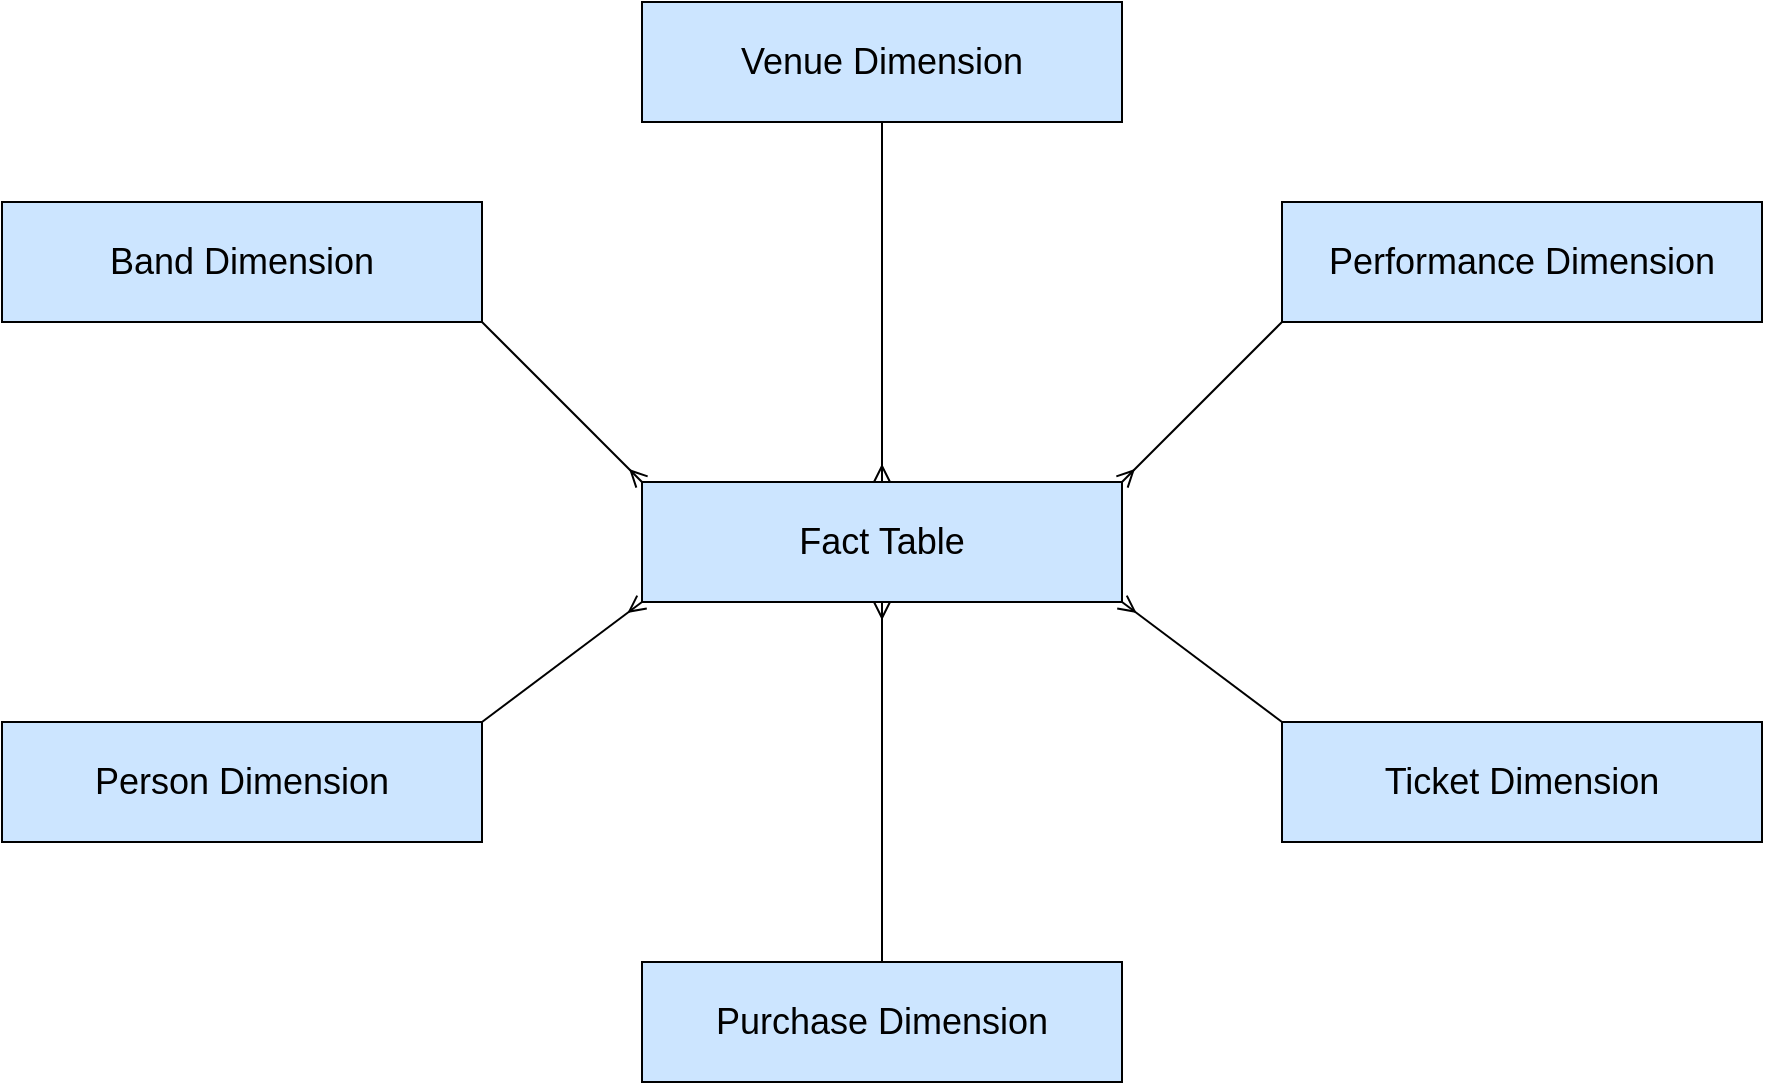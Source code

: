 <mxfile version="20.3.0" type="device"><diagram id="OU9FURpjpnJXeFIMy78-" name="Page-1"><mxGraphModel dx="946" dy="672" grid="1" gridSize="10" guides="1" tooltips="1" connect="1" arrows="1" fold="1" page="1" pageScale="1" pageWidth="1100" pageHeight="850" math="0" shadow="0"><root><mxCell id="0"/><mxCell id="1" parent="0"/><mxCell id="QHUPNNIirBIoKVP22PuB-13" style="rounded=0;orthogonalLoop=1;jettySize=auto;html=1;entryX=0;entryY=1;entryDx=0;entryDy=0;endArrow=ERmany;endFill=0;exitX=1;exitY=0;exitDx=0;exitDy=0;" parent="1" source="A0Y_3lczyYyhvmr-AE9x-7" target="A0Y_3lczyYyhvmr-AE9x-10" edge="1"><mxGeometry relative="1" as="geometry"><mxPoint x="280" y="480" as="sourcePoint"/><mxPoint x="370" y="415" as="targetPoint"/></mxGeometry></mxCell><mxCell id="QHUPNNIirBIoKVP22PuB-18" style="edgeStyle=none;rounded=0;orthogonalLoop=1;jettySize=auto;html=1;entryX=1;entryY=1;entryDx=0;entryDy=0;exitX=0;exitY=0;exitDx=0;exitDy=0;endArrow=ERmany;endFill=0;" parent="1" source="A0Y_3lczyYyhvmr-AE9x-4" target="A0Y_3lczyYyhvmr-AE9x-10" edge="1"><mxGeometry relative="1" as="geometry"><mxPoint x="560" y="520" as="sourcePoint"/><mxPoint x="530" y="415" as="targetPoint"/></mxGeometry></mxCell><mxCell id="QHUPNNIirBIoKVP22PuB-19" style="edgeStyle=none;rounded=0;orthogonalLoop=1;jettySize=auto;html=1;endArrow=ERmany;endFill=0;exitX=0.5;exitY=1;exitDx=0;exitDy=0;entryX=0.5;entryY=0;entryDx=0;entryDy=0;" parent="1" source="A0Y_3lczyYyhvmr-AE9x-2" target="A0Y_3lczyYyhvmr-AE9x-10" edge="1"><mxGeometry relative="1" as="geometry"><mxPoint x="440" y="170" as="sourcePoint"/><mxPoint x="449.011" y="280" as="targetPoint"/></mxGeometry></mxCell><mxCell id="QHUPNNIirBIoKVP22PuB-20" style="edgeStyle=none;rounded=0;orthogonalLoop=1;jettySize=auto;html=1;entryX=1;entryY=0;entryDx=0;entryDy=0;endArrow=ERmany;endFill=0;exitX=0;exitY=1;exitDx=0;exitDy=0;" parent="1" source="A0Y_3lczyYyhvmr-AE9x-3" target="A0Y_3lczyYyhvmr-AE9x-10" edge="1"><mxGeometry relative="1" as="geometry"><mxPoint x="530" y="250" as="sourcePoint"/><mxPoint x="530" y="280" as="targetPoint"/></mxGeometry></mxCell><mxCell id="QHUPNNIirBIoKVP22PuB-21" style="edgeStyle=none;rounded=0;orthogonalLoop=1;jettySize=auto;html=1;entryX=0;entryY=0;entryDx=0;entryDy=0;endArrow=ERmany;endFill=0;exitX=1;exitY=1;exitDx=0;exitDy=0;" parent="1" source="A0Y_3lczyYyhvmr-AE9x-1" target="A0Y_3lczyYyhvmr-AE9x-10" edge="1"><mxGeometry relative="1" as="geometry"><mxPoint x="370" y="280" as="targetPoint"/></mxGeometry></mxCell><mxCell id="A0Y_3lczyYyhvmr-AE9x-1" value="&lt;font style=&quot;font-size: 18px;&quot;&gt;Band Dimension&lt;/font&gt;" style="rounded=0;whiteSpace=wrap;html=1;fillColor=#CCE5FF;" vertex="1" parent="1"><mxGeometry x="40" y="180" width="240" height="60" as="geometry"/></mxCell><mxCell id="A0Y_3lczyYyhvmr-AE9x-2" value="&lt;span style=&quot;font-size: 18px;&quot;&gt;Venue Dimension&lt;/span&gt;" style="rounded=0;whiteSpace=wrap;html=1;fillColor=#CCE5FF;" vertex="1" parent="1"><mxGeometry x="360" y="80" width="240" height="60" as="geometry"/></mxCell><mxCell id="A0Y_3lczyYyhvmr-AE9x-3" value="&lt;font style=&quot;font-size: 18px;&quot;&gt;Performance Dimension&lt;/font&gt;" style="rounded=0;whiteSpace=wrap;html=1;fillColor=#CCE5FF;" vertex="1" parent="1"><mxGeometry x="680" y="180" width="240" height="60" as="geometry"/></mxCell><mxCell id="A0Y_3lczyYyhvmr-AE9x-4" value="&lt;font style=&quot;font-size: 18px;&quot;&gt;Ticket Dimension&lt;/font&gt;" style="rounded=0;whiteSpace=wrap;html=1;fillColor=#CCE5FF;" vertex="1" parent="1"><mxGeometry x="680" y="440" width="240" height="60" as="geometry"/></mxCell><mxCell id="A0Y_3lczyYyhvmr-AE9x-11" style="edgeStyle=orthogonalEdgeStyle;rounded=0;orthogonalLoop=1;jettySize=auto;html=1;fontSize=18;endArrow=ERmany;endFill=0;" edge="1" parent="1" source="A0Y_3lczyYyhvmr-AE9x-5" target="A0Y_3lczyYyhvmr-AE9x-10"><mxGeometry relative="1" as="geometry"/></mxCell><mxCell id="A0Y_3lczyYyhvmr-AE9x-5" value="&lt;font style=&quot;font-size: 18px;&quot;&gt;Purchase Dimension&lt;/font&gt;" style="rounded=0;whiteSpace=wrap;html=1;fillColor=#CCE5FF;" vertex="1" parent="1"><mxGeometry x="360" y="560" width="240" height="60" as="geometry"/></mxCell><mxCell id="A0Y_3lczyYyhvmr-AE9x-7" value="&lt;font style=&quot;font-size: 18px;&quot;&gt;Person Dimension&lt;/font&gt;" style="rounded=0;whiteSpace=wrap;html=1;fillColor=#CCE5FF;" vertex="1" parent="1"><mxGeometry x="40" y="440" width="240" height="60" as="geometry"/></mxCell><mxCell id="A0Y_3lczyYyhvmr-AE9x-10" value="&lt;font style=&quot;font-size: 18px;&quot;&gt;Fact Table&lt;/font&gt;" style="rounded=0;whiteSpace=wrap;html=1;fillColor=#CCE5FF;" vertex="1" parent="1"><mxGeometry x="360" y="320" width="240" height="60" as="geometry"/></mxCell></root></mxGraphModel></diagram></mxfile>